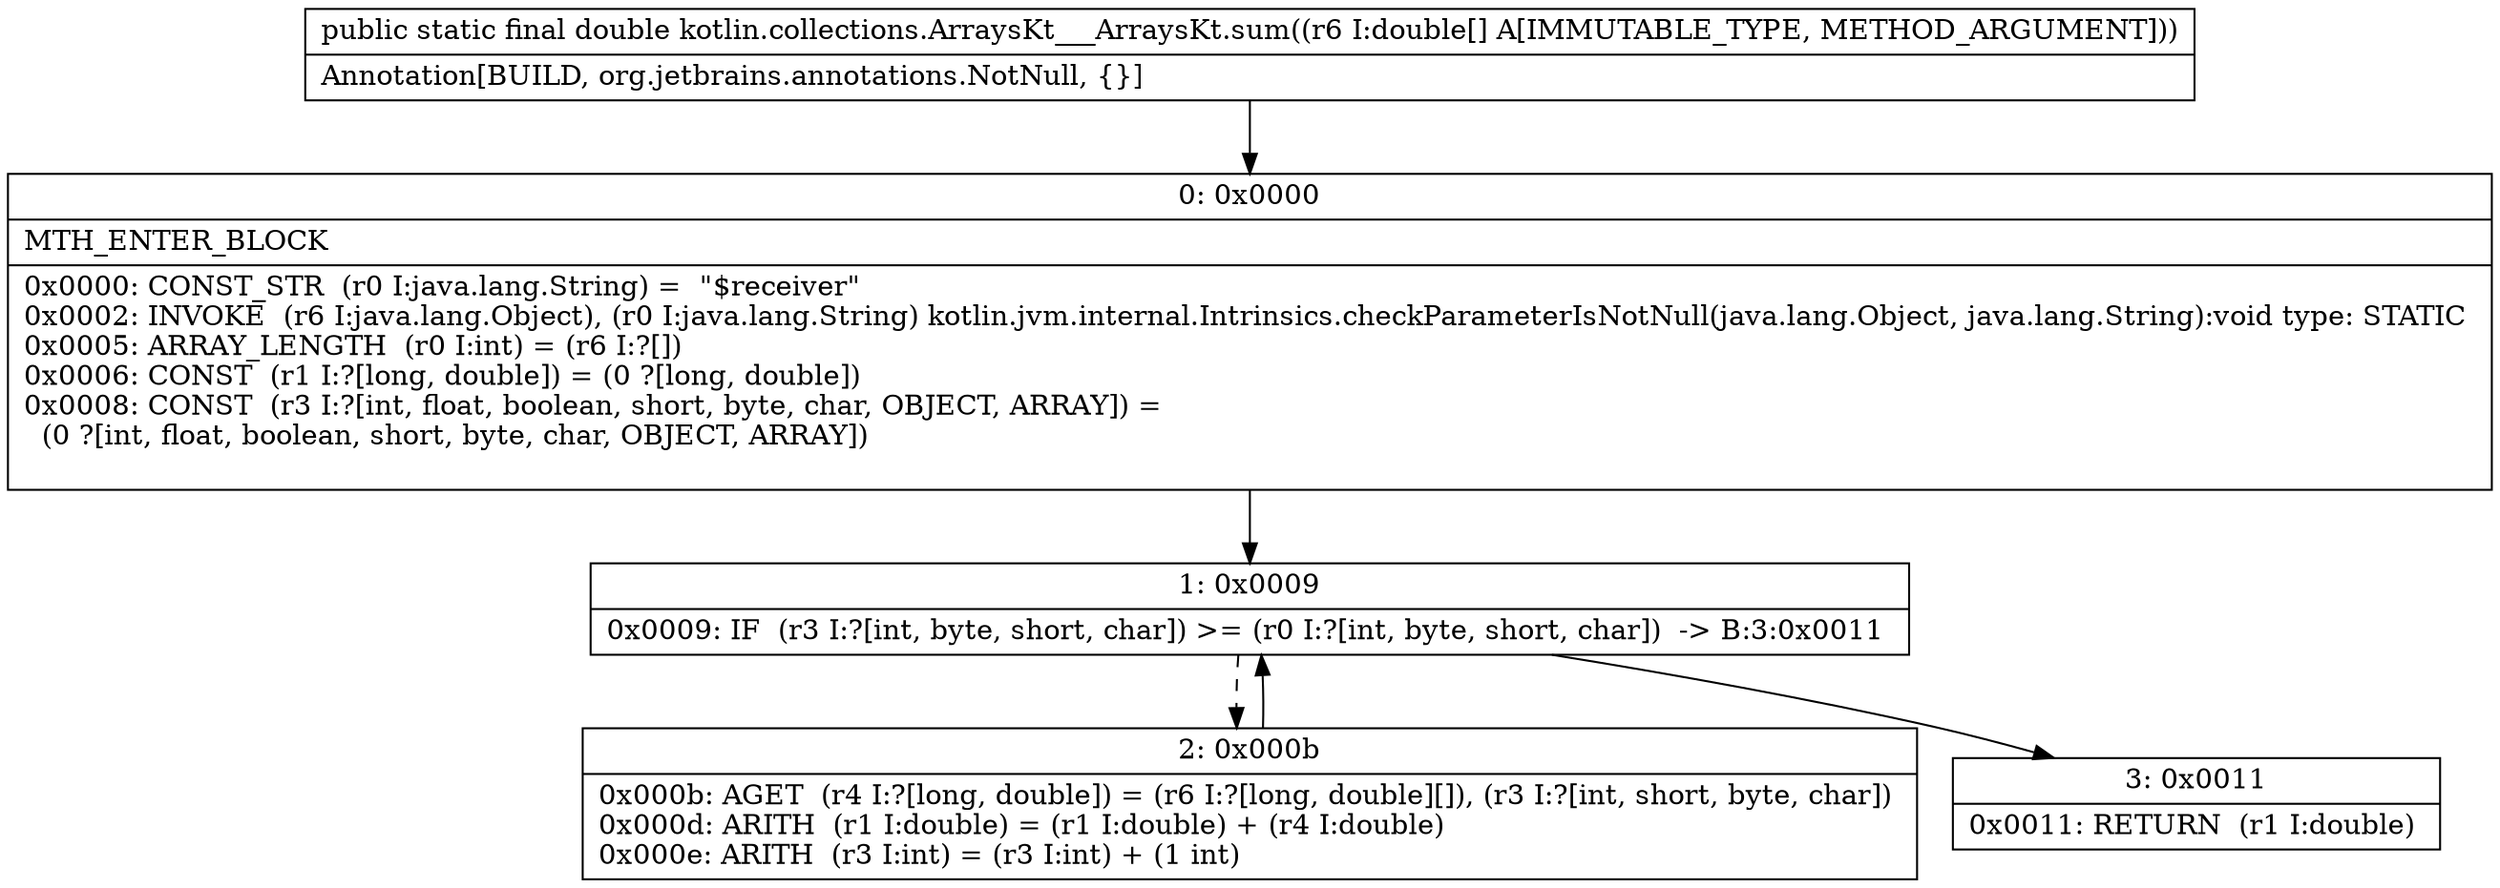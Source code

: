 digraph "CFG forkotlin.collections.ArraysKt___ArraysKt.sum([D)D" {
Node_0 [shape=record,label="{0\:\ 0x0000|MTH_ENTER_BLOCK\l|0x0000: CONST_STR  (r0 I:java.lang.String) =  \"$receiver\" \l0x0002: INVOKE  (r6 I:java.lang.Object), (r0 I:java.lang.String) kotlin.jvm.internal.Intrinsics.checkParameterIsNotNull(java.lang.Object, java.lang.String):void type: STATIC \l0x0005: ARRAY_LENGTH  (r0 I:int) = (r6 I:?[]) \l0x0006: CONST  (r1 I:?[long, double]) = (0 ?[long, double]) \l0x0008: CONST  (r3 I:?[int, float, boolean, short, byte, char, OBJECT, ARRAY]) = \l  (0 ?[int, float, boolean, short, byte, char, OBJECT, ARRAY])\l \l}"];
Node_1 [shape=record,label="{1\:\ 0x0009|0x0009: IF  (r3 I:?[int, byte, short, char]) \>= (r0 I:?[int, byte, short, char])  \-\> B:3:0x0011 \l}"];
Node_2 [shape=record,label="{2\:\ 0x000b|0x000b: AGET  (r4 I:?[long, double]) = (r6 I:?[long, double][]), (r3 I:?[int, short, byte, char]) \l0x000d: ARITH  (r1 I:double) = (r1 I:double) + (r4 I:double) \l0x000e: ARITH  (r3 I:int) = (r3 I:int) + (1 int) \l}"];
Node_3 [shape=record,label="{3\:\ 0x0011|0x0011: RETURN  (r1 I:double) \l}"];
MethodNode[shape=record,label="{public static final double kotlin.collections.ArraysKt___ArraysKt.sum((r6 I:double[] A[IMMUTABLE_TYPE, METHOD_ARGUMENT]))  | Annotation[BUILD, org.jetbrains.annotations.NotNull, \{\}]\l}"];
MethodNode -> Node_0;
Node_0 -> Node_1;
Node_1 -> Node_2[style=dashed];
Node_1 -> Node_3;
Node_2 -> Node_1;
}

